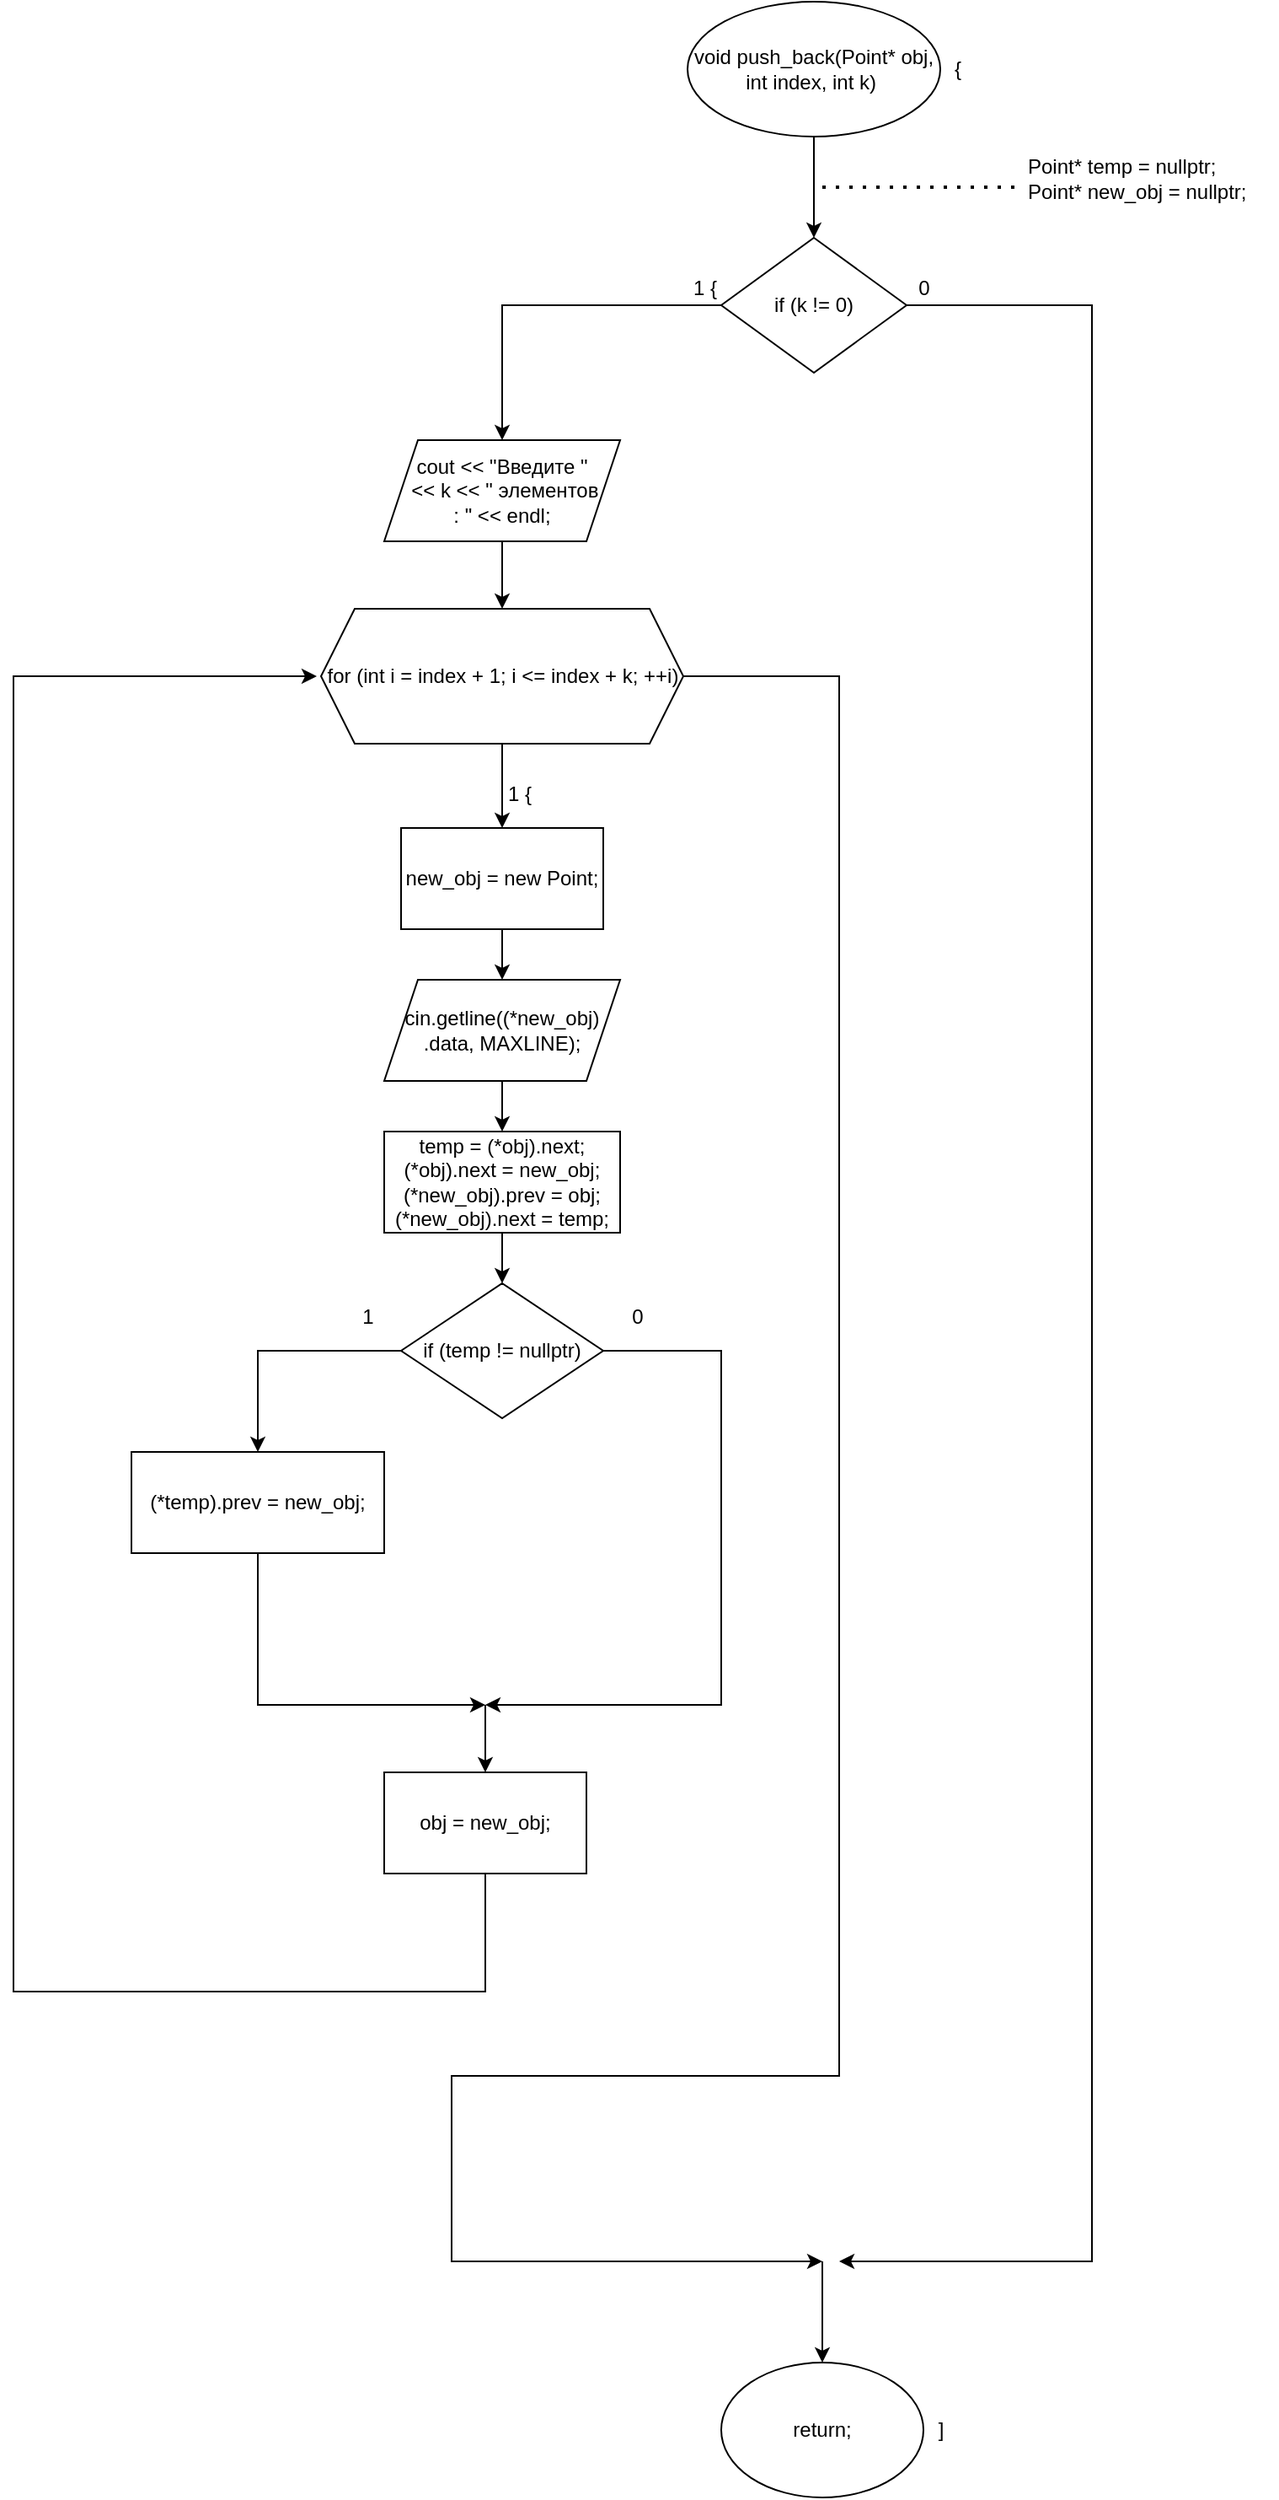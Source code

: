 <mxfile version="13.9.9" type="device"><diagram id="a4O08zJj9_8vl568ydEb" name="Страница 1"><mxGraphModel dx="2247" dy="840" grid="1" gridSize="10" guides="1" tooltips="1" connect="1" arrows="1" fold="1" page="1" pageScale="1" pageWidth="827" pageHeight="1169" math="0" shadow="0"><root><mxCell id="0"/><mxCell id="1" parent="0"/><mxCell id="3mjIEOExdAEGXE-PgMt0-2" style="edgeStyle=orthogonalEdgeStyle;rounded=0;orthogonalLoop=1;jettySize=auto;html=1;" edge="1" parent="1" source="3mjIEOExdAEGXE-PgMt0-1" target="3mjIEOExdAEGXE-PgMt0-3"><mxGeometry relative="1" as="geometry"><mxPoint x="405" y="180" as="targetPoint"/></mxGeometry></mxCell><mxCell id="3mjIEOExdAEGXE-PgMt0-1" value="void push_back(Point* obj, int index, int k)&amp;nbsp;" style="ellipse;whiteSpace=wrap;html=1;" vertex="1" parent="1"><mxGeometry x="330" y="10" width="150" height="80" as="geometry"/></mxCell><mxCell id="3mjIEOExdAEGXE-PgMt0-4" style="edgeStyle=orthogonalEdgeStyle;rounded=0;orthogonalLoop=1;jettySize=auto;html=1;" edge="1" parent="1" source="3mjIEOExdAEGXE-PgMt0-3"><mxGeometry relative="1" as="geometry"><mxPoint x="220" y="270" as="targetPoint"/><Array as="points"><mxPoint x="220" y="190"/><mxPoint x="220" y="250"/></Array></mxGeometry></mxCell><mxCell id="3mjIEOExdAEGXE-PgMt0-13" style="edgeStyle=orthogonalEdgeStyle;rounded=0;orthogonalLoop=1;jettySize=auto;html=1;exitX=1;exitY=0.5;exitDx=0;exitDy=0;" edge="1" parent="1" source="3mjIEOExdAEGXE-PgMt0-3"><mxGeometry relative="1" as="geometry"><mxPoint x="420" y="1350" as="targetPoint"/><Array as="points"><mxPoint x="570" y="190"/><mxPoint x="570" y="1350"/></Array></mxGeometry></mxCell><mxCell id="3mjIEOExdAEGXE-PgMt0-3" value="if (k != 0)" style="rhombus;whiteSpace=wrap;html=1;" vertex="1" parent="1"><mxGeometry x="350" y="150" width="110" height="80" as="geometry"/></mxCell><mxCell id="3mjIEOExdAEGXE-PgMt0-7" value="1 {" style="text;html=1;align=center;verticalAlign=middle;resizable=0;points=[];autosize=1;" vertex="1" parent="1"><mxGeometry x="325" y="170" width="30" height="20" as="geometry"/></mxCell><mxCell id="3mjIEOExdAEGXE-PgMt0-14" value="0" style="text;html=1;align=center;verticalAlign=middle;resizable=0;points=[];autosize=1;" vertex="1" parent="1"><mxGeometry x="460" y="170" width="20" height="20" as="geometry"/></mxCell><mxCell id="3mjIEOExdAEGXE-PgMt0-15" value="" style="endArrow=none;dashed=1;html=1;dashPattern=1 3;strokeWidth=2;" edge="1" parent="1"><mxGeometry width="50" height="50" relative="1" as="geometry"><mxPoint x="410" y="120" as="sourcePoint"/><mxPoint x="530" y="120" as="targetPoint"/></mxGeometry></mxCell><mxCell id="3mjIEOExdAEGXE-PgMt0-16" value="&lt;div&gt;Point* temp = nullptr;&lt;/div&gt;&lt;div&gt;&lt;span&gt;&#9;&lt;/span&gt;Point* new_obj = nullptr;&lt;/div&gt;" style="text;html=1;align=left;verticalAlign=middle;resizable=0;points=[];autosize=1;" vertex="1" parent="1"><mxGeometry x="530" y="100" width="150" height="30" as="geometry"/></mxCell><mxCell id="3mjIEOExdAEGXE-PgMt0-19" style="edgeStyle=orthogonalEdgeStyle;rounded=0;orthogonalLoop=1;jettySize=auto;html=1;" edge="1" parent="1" source="3mjIEOExdAEGXE-PgMt0-17"><mxGeometry relative="1" as="geometry"><mxPoint x="220" y="370" as="targetPoint"/><Array as="points"><mxPoint x="220" y="370"/></Array></mxGeometry></mxCell><mxCell id="3mjIEOExdAEGXE-PgMt0-17" value="cout &amp;lt;&amp;lt; &quot;Введите &quot;&lt;br&gt;&amp;nbsp;&amp;lt;&amp;lt; k &amp;lt;&amp;lt; &quot; элементов&lt;br&gt;: &quot; &amp;lt;&amp;lt; endl;" style="shape=parallelogram;perimeter=parallelogramPerimeter;whiteSpace=wrap;html=1;fixedSize=1;" vertex="1" parent="1"><mxGeometry x="150" y="270" width="140" height="60" as="geometry"/></mxCell><mxCell id="3mjIEOExdAEGXE-PgMt0-21" style="edgeStyle=orthogonalEdgeStyle;rounded=0;orthogonalLoop=1;jettySize=auto;html=1;" edge="1" parent="1" source="3mjIEOExdAEGXE-PgMt0-20"><mxGeometry relative="1" as="geometry"><mxPoint x="220" y="500" as="targetPoint"/></mxGeometry></mxCell><mxCell id="3mjIEOExdAEGXE-PgMt0-40" style="edgeStyle=orthogonalEdgeStyle;rounded=0;orthogonalLoop=1;jettySize=auto;html=1;" edge="1" parent="1" source="3mjIEOExdAEGXE-PgMt0-20"><mxGeometry relative="1" as="geometry"><mxPoint x="410" y="1350" as="targetPoint"/><Array as="points"><mxPoint x="420" y="410"/><mxPoint x="420" y="1240"/><mxPoint x="190" y="1240"/><mxPoint x="190" y="1350"/></Array></mxGeometry></mxCell><mxCell id="3mjIEOExdAEGXE-PgMt0-20" value="for (int i = index + 1; i &amp;lt;= index + k; ++i)" style="shape=hexagon;perimeter=hexagonPerimeter2;whiteSpace=wrap;html=1;fixedSize=1;" vertex="1" parent="1"><mxGeometry x="112.5" y="370" width="215" height="80" as="geometry"/></mxCell><mxCell id="3mjIEOExdAEGXE-PgMt0-22" value="1 {" style="text;html=1;align=center;verticalAlign=middle;resizable=0;points=[];autosize=1;" vertex="1" parent="1"><mxGeometry x="215" y="470" width="30" height="20" as="geometry"/></mxCell><mxCell id="3mjIEOExdAEGXE-PgMt0-23" value="{" style="text;html=1;align=center;verticalAlign=middle;resizable=0;points=[];autosize=1;" vertex="1" parent="1"><mxGeometry x="480" y="40" width="20" height="20" as="geometry"/></mxCell><mxCell id="3mjIEOExdAEGXE-PgMt0-25" style="edgeStyle=orthogonalEdgeStyle;rounded=0;orthogonalLoop=1;jettySize=auto;html=1;" edge="1" parent="1" source="3mjIEOExdAEGXE-PgMt0-24" target="3mjIEOExdAEGXE-PgMt0-26"><mxGeometry relative="1" as="geometry"><mxPoint x="220" y="590" as="targetPoint"/></mxGeometry></mxCell><mxCell id="3mjIEOExdAEGXE-PgMt0-24" value="new_obj = new Point;" style="rounded=0;whiteSpace=wrap;html=1;" vertex="1" parent="1"><mxGeometry x="160" y="500" width="120" height="60" as="geometry"/></mxCell><mxCell id="3mjIEOExdAEGXE-PgMt0-27" style="edgeStyle=orthogonalEdgeStyle;rounded=0;orthogonalLoop=1;jettySize=auto;html=1;" edge="1" parent="1" source="3mjIEOExdAEGXE-PgMt0-26" target="3mjIEOExdAEGXE-PgMt0-28"><mxGeometry relative="1" as="geometry"><mxPoint x="220" y="680" as="targetPoint"/></mxGeometry></mxCell><mxCell id="3mjIEOExdAEGXE-PgMt0-26" value="cin.getline((*new_obj)&lt;br&gt;.data, MAXLINE);" style="shape=parallelogram;perimeter=parallelogramPerimeter;whiteSpace=wrap;html=1;fixedSize=1;" vertex="1" parent="1"><mxGeometry x="150" y="590" width="140" height="60" as="geometry"/></mxCell><mxCell id="3mjIEOExdAEGXE-PgMt0-29" style="edgeStyle=orthogonalEdgeStyle;rounded=0;orthogonalLoop=1;jettySize=auto;html=1;" edge="1" parent="1" source="3mjIEOExdAEGXE-PgMt0-28" target="3mjIEOExdAEGXE-PgMt0-30"><mxGeometry relative="1" as="geometry"><mxPoint x="220" y="770" as="targetPoint"/></mxGeometry></mxCell><mxCell id="3mjIEOExdAEGXE-PgMt0-28" value="&lt;div&gt;temp = (*obj).next;&lt;/div&gt;&lt;div&gt;&lt;span&gt;&#9;&#9;&lt;/span&gt;(*obj).next = new_obj;&lt;/div&gt;&lt;div&gt;&lt;span&gt;&#9;&#9;&lt;/span&gt;(*new_obj).prev = obj;&lt;/div&gt;&lt;div&gt;&lt;span&gt;&#9;&#9;&lt;/span&gt;(*new_obj).next = temp;&lt;/div&gt;" style="rounded=0;whiteSpace=wrap;html=1;" vertex="1" parent="1"><mxGeometry x="150" y="680" width="140" height="60" as="geometry"/></mxCell><mxCell id="3mjIEOExdAEGXE-PgMt0-31" style="edgeStyle=orthogonalEdgeStyle;rounded=0;orthogonalLoop=1;jettySize=auto;html=1;" edge="1" parent="1" source="3mjIEOExdAEGXE-PgMt0-30" target="3mjIEOExdAEGXE-PgMt0-35"><mxGeometry relative="1" as="geometry"><mxPoint x="120" y="870" as="targetPoint"/></mxGeometry></mxCell><mxCell id="3mjIEOExdAEGXE-PgMt0-33" style="edgeStyle=orthogonalEdgeStyle;rounded=0;orthogonalLoop=1;jettySize=auto;html=1;" edge="1" parent="1" source="3mjIEOExdAEGXE-PgMt0-30"><mxGeometry relative="1" as="geometry"><mxPoint x="210" y="1020" as="targetPoint"/><Array as="points"><mxPoint x="350" y="810"/><mxPoint x="350" y="1020"/></Array></mxGeometry></mxCell><mxCell id="3mjIEOExdAEGXE-PgMt0-30" value="if (temp != nullptr)" style="rhombus;whiteSpace=wrap;html=1;" vertex="1" parent="1"><mxGeometry x="160" y="770" width="120" height="80" as="geometry"/></mxCell><mxCell id="3mjIEOExdAEGXE-PgMt0-32" value="1" style="text;html=1;align=center;verticalAlign=middle;resizable=0;points=[];autosize=1;" vertex="1" parent="1"><mxGeometry x="130" y="780" width="20" height="20" as="geometry"/></mxCell><mxCell id="3mjIEOExdAEGXE-PgMt0-34" value="0" style="text;html=1;align=center;verticalAlign=middle;resizable=0;points=[];autosize=1;" vertex="1" parent="1"><mxGeometry x="290" y="780" width="20" height="20" as="geometry"/></mxCell><mxCell id="3mjIEOExdAEGXE-PgMt0-36" style="edgeStyle=orthogonalEdgeStyle;rounded=0;orthogonalLoop=1;jettySize=auto;html=1;" edge="1" parent="1" source="3mjIEOExdAEGXE-PgMt0-35"><mxGeometry relative="1" as="geometry"><mxPoint x="210" y="1020" as="targetPoint"/><Array as="points"><mxPoint x="75" y="1020"/></Array></mxGeometry></mxCell><mxCell id="3mjIEOExdAEGXE-PgMt0-35" value="(*temp).prev = new_obj;" style="rounded=0;whiteSpace=wrap;html=1;" vertex="1" parent="1"><mxGeometry y="870" width="150" height="60" as="geometry"/></mxCell><mxCell id="3mjIEOExdAEGXE-PgMt0-37" value="" style="endArrow=classic;html=1;" edge="1" parent="1" target="3mjIEOExdAEGXE-PgMt0-38"><mxGeometry width="50" height="50" relative="1" as="geometry"><mxPoint x="210" y="1020" as="sourcePoint"/><mxPoint x="210" y="1050" as="targetPoint"/></mxGeometry></mxCell><mxCell id="3mjIEOExdAEGXE-PgMt0-39" style="edgeStyle=orthogonalEdgeStyle;rounded=0;orthogonalLoop=1;jettySize=auto;html=1;" edge="1" parent="1" source="3mjIEOExdAEGXE-PgMt0-38"><mxGeometry relative="1" as="geometry"><mxPoint x="110" y="410" as="targetPoint"/><Array as="points"><mxPoint x="210" y="1190"/><mxPoint x="-70" y="1190"/><mxPoint x="-70" y="410"/></Array></mxGeometry></mxCell><mxCell id="3mjIEOExdAEGXE-PgMt0-38" value="obj = new_obj;" style="rounded=0;whiteSpace=wrap;html=1;" vertex="1" parent="1"><mxGeometry x="150" y="1060" width="120" height="60" as="geometry"/></mxCell><mxCell id="3mjIEOExdAEGXE-PgMt0-42" value="" style="endArrow=classic;html=1;" edge="1" parent="1" target="3mjIEOExdAEGXE-PgMt0-43"><mxGeometry width="50" height="50" relative="1" as="geometry"><mxPoint x="410" y="1350" as="sourcePoint"/><mxPoint x="410" y="1450" as="targetPoint"/></mxGeometry></mxCell><mxCell id="3mjIEOExdAEGXE-PgMt0-43" value="return;" style="ellipse;whiteSpace=wrap;html=1;" vertex="1" parent="1"><mxGeometry x="350" y="1410" width="120" height="80" as="geometry"/></mxCell><mxCell id="3mjIEOExdAEGXE-PgMt0-44" value="]" style="text;html=1;align=center;verticalAlign=middle;resizable=0;points=[];autosize=1;" vertex="1" parent="1"><mxGeometry x="470" y="1440" width="20" height="20" as="geometry"/></mxCell></root></mxGraphModel></diagram></mxfile>